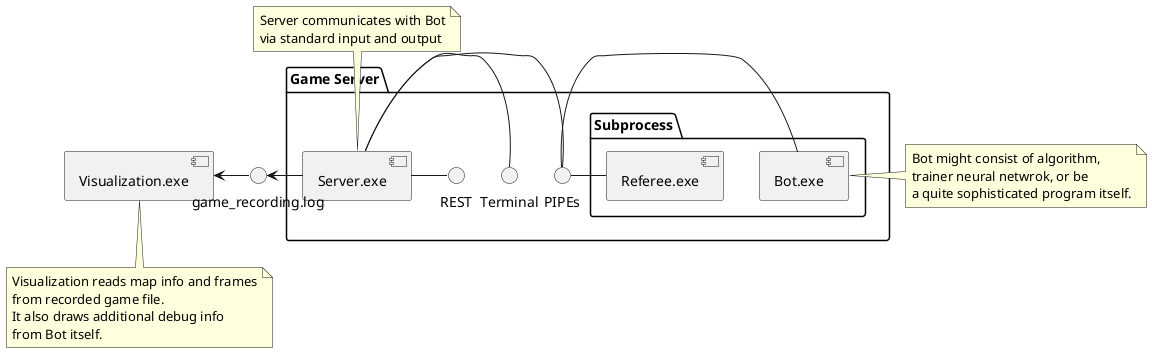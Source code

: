 @startuml

package "Game Server" {
  component [Server.exe] as server
  package "Subprocess" {
    component [Bot.exe] as bot
    component [Referee.exe] as referee
  }
  interface "PIPEs" as pipe
  interface "Terminal" as terminal
  interface "REST" as rest
}

component [Visualization.exe] as visual
interface "game_recording.log" as game_recording

visual <- game_recording
note bottom of visual
  Visualization reads map info and frames
  from recorded game file.
  It also draws additional debug info
  from Bot itself.
end note

game_recording <- server

server - pipe
note top of server
  Server communicates with Bot
  via standard input and output
end note

pipe - bot
note left of bot
  Bot might consist of algorithm,
  trainer neural netwrok, or be
  a quite sophisticated program itself.
end note

pipe - referee

server - terminal
server - rest

@enduml
